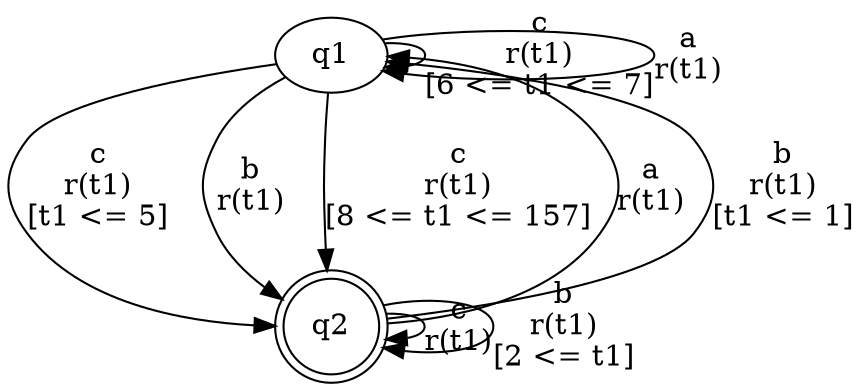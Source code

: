 digraph "tests_1/test11/solution501/solution" {
	q1[label=q1]
	q2[label=q2 shape=doublecircle]
	q1 -> q1[label="c\nr(t1)\n[6 <= t1 <= 7]"]
	q1 -> q2[label="c\nr(t1)\n[t1 <= 5]"]
	q2 -> q1[label="a\nr(t1)\n"]
	q2 -> q2[label="c\nr(t1)\n"]
	q2 -> q2[label="b\nr(t1)\n[2 <= t1]"]
	q2 -> q1[label="b\nr(t1)\n[t1 <= 1]"]
	q1 -> q2[label="b\nr(t1)\n"]
	q1 -> q2[label="c\nr(t1)\n[8 <= t1 <= 157]"]
	q1 -> q1[label="a\nr(t1)\n"]
}
